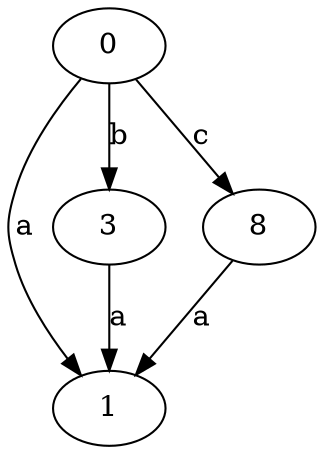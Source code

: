 strict digraph  {
0;
1;
3;
8;
0 -> 1  [label=a];
0 -> 3  [label=b];
0 -> 8  [label=c];
3 -> 1  [label=a];
8 -> 1  [label=a];
}
